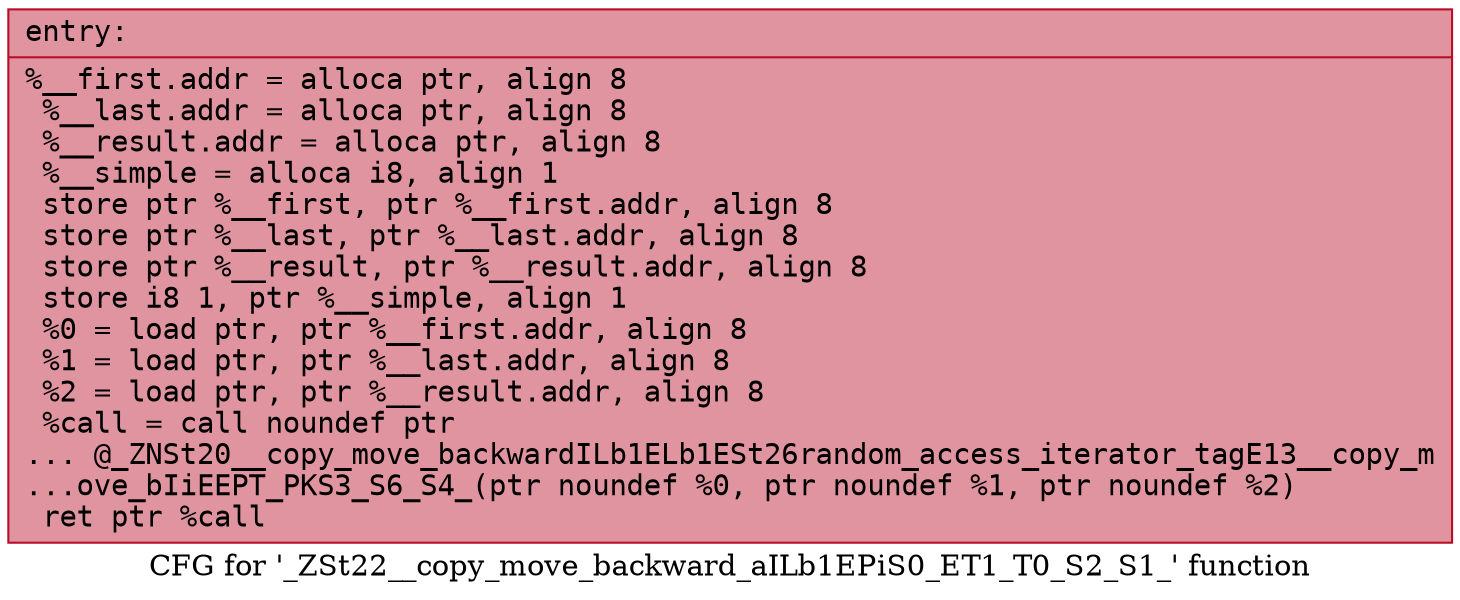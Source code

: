 digraph "CFG for '_ZSt22__copy_move_backward_aILb1EPiS0_ET1_T0_S2_S1_' function" {
	label="CFG for '_ZSt22__copy_move_backward_aILb1EPiS0_ET1_T0_S2_S1_' function";

	Node0x55aea93751f0 [shape=record,color="#b70d28ff", style=filled, fillcolor="#b70d2870" fontname="Courier",label="{entry:\l|  %__first.addr = alloca ptr, align 8\l  %__last.addr = alloca ptr, align 8\l  %__result.addr = alloca ptr, align 8\l  %__simple = alloca i8, align 1\l  store ptr %__first, ptr %__first.addr, align 8\l  store ptr %__last, ptr %__last.addr, align 8\l  store ptr %__result, ptr %__result.addr, align 8\l  store i8 1, ptr %__simple, align 1\l  %0 = load ptr, ptr %__first.addr, align 8\l  %1 = load ptr, ptr %__last.addr, align 8\l  %2 = load ptr, ptr %__result.addr, align 8\l  %call = call noundef ptr\l... @_ZNSt20__copy_move_backwardILb1ELb1ESt26random_access_iterator_tagE13__copy_m\l...ove_bIiEEPT_PKS3_S6_S4_(ptr noundef %0, ptr noundef %1, ptr noundef %2)\l  ret ptr %call\l}"];
}
